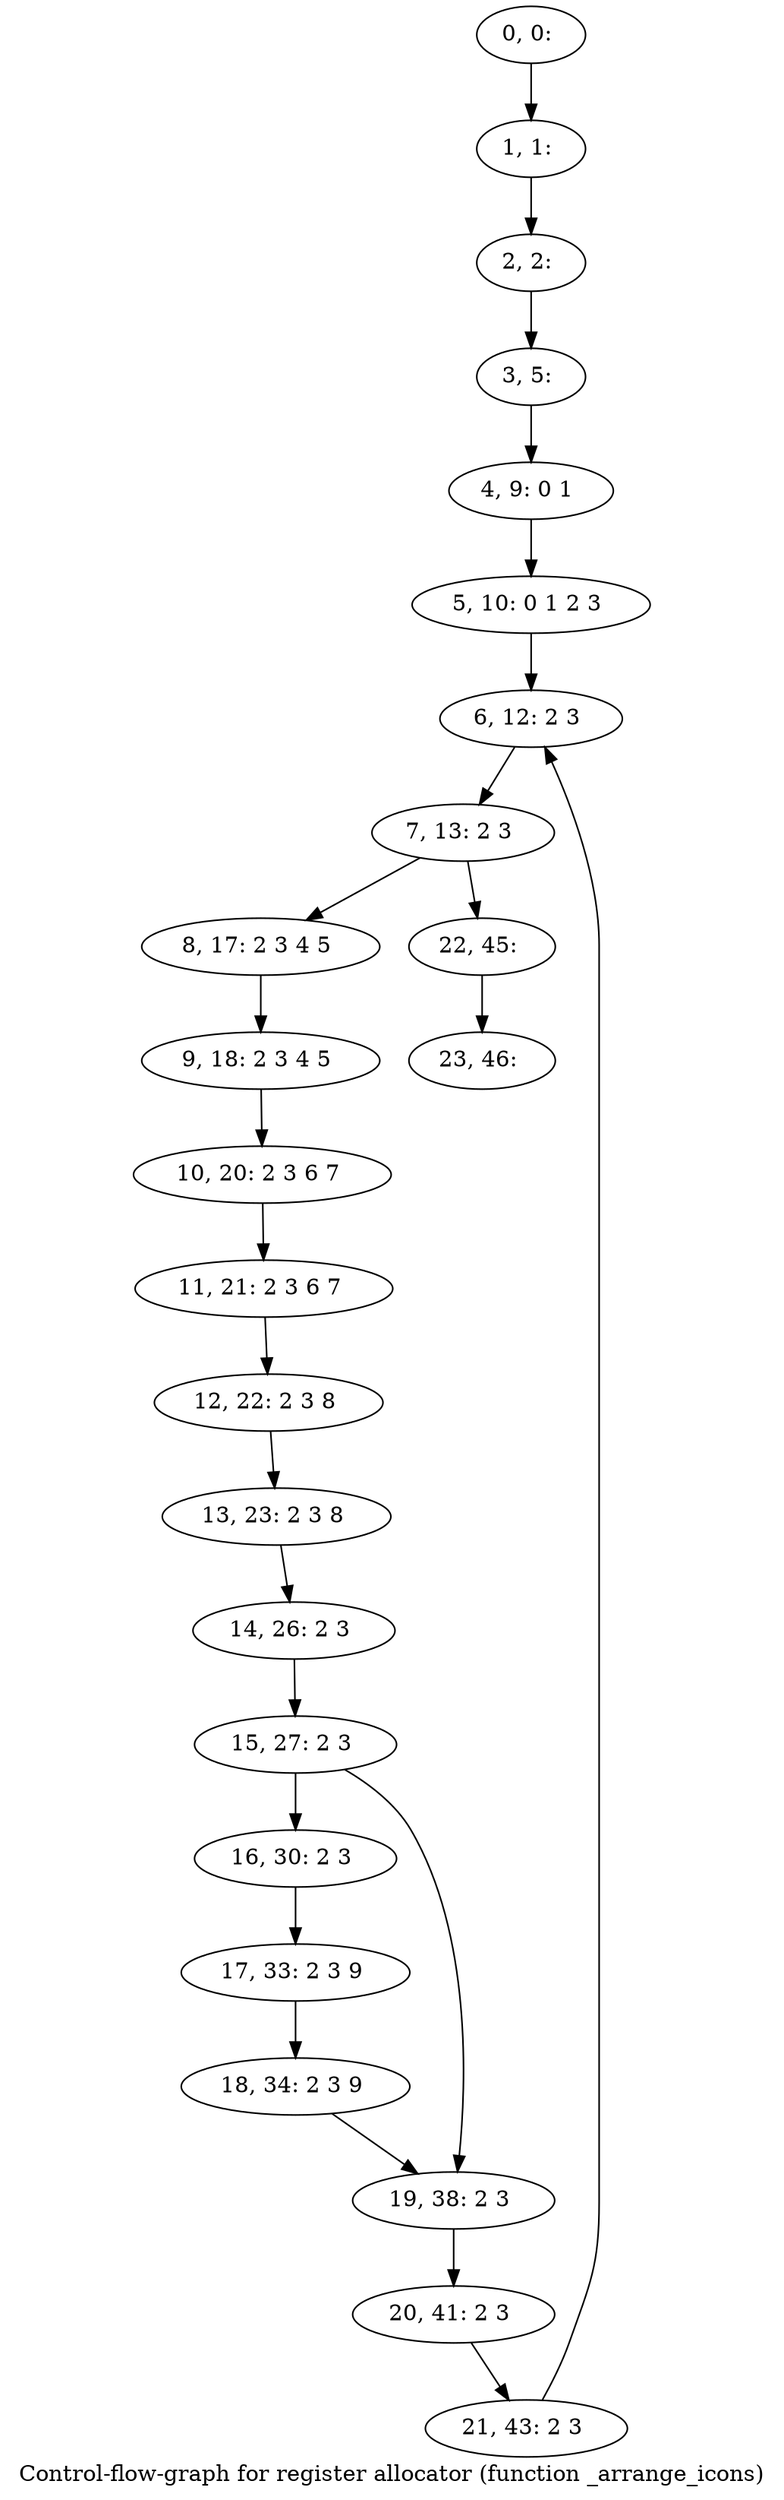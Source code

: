 digraph G {
graph [label="Control-flow-graph for register allocator (function _arrange_icons)"]
0[label="0, 0: "];
1[label="1, 1: "];
2[label="2, 2: "];
3[label="3, 5: "];
4[label="4, 9: 0 1 "];
5[label="5, 10: 0 1 2 3 "];
6[label="6, 12: 2 3 "];
7[label="7, 13: 2 3 "];
8[label="8, 17: 2 3 4 5 "];
9[label="9, 18: 2 3 4 5 "];
10[label="10, 20: 2 3 6 7 "];
11[label="11, 21: 2 3 6 7 "];
12[label="12, 22: 2 3 8 "];
13[label="13, 23: 2 3 8 "];
14[label="14, 26: 2 3 "];
15[label="15, 27: 2 3 "];
16[label="16, 30: 2 3 "];
17[label="17, 33: 2 3 9 "];
18[label="18, 34: 2 3 9 "];
19[label="19, 38: 2 3 "];
20[label="20, 41: 2 3 "];
21[label="21, 43: 2 3 "];
22[label="22, 45: "];
23[label="23, 46: "];
0->1 ;
1->2 ;
2->3 ;
3->4 ;
4->5 ;
5->6 ;
6->7 ;
7->8 ;
7->22 ;
8->9 ;
9->10 ;
10->11 ;
11->12 ;
12->13 ;
13->14 ;
14->15 ;
15->16 ;
15->19 ;
16->17 ;
17->18 ;
18->19 ;
19->20 ;
20->21 ;
21->6 ;
22->23 ;
}
